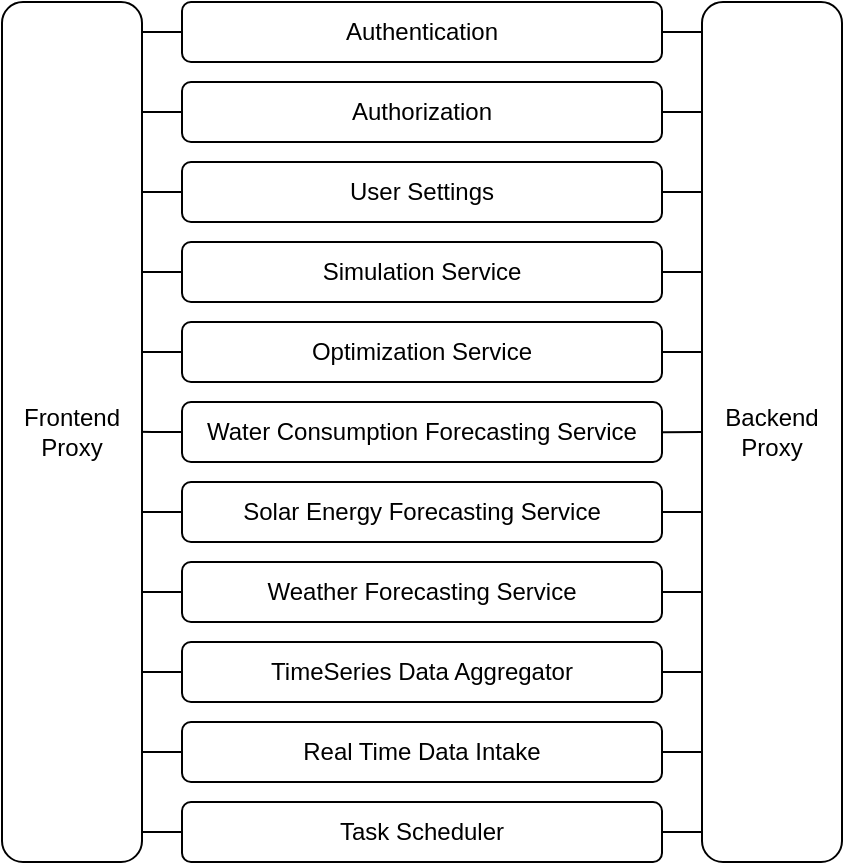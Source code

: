 <mxfile>
    <diagram id="LuJ_aF2VwSH-tOzUru0Q" name="Page-1">
        <mxGraphModel dx="630" dy="595" grid="1" gridSize="10" guides="1" tooltips="1" connect="1" arrows="1" fold="1" page="1" pageScale="1" pageWidth="827" pageHeight="1169" math="0" shadow="0">
            <root>
                <mxCell id="0"/>
                <mxCell id="1" parent="0"/>
                <mxCell id="21" style="edgeStyle=orthogonalEdgeStyle;html=1;exitX=0;exitY=0.5;exitDx=0;exitDy=0;entryX=1;entryY=0.5;entryDx=0;entryDy=0;endArrow=none;endFill=0;" edge="1" parent="1" source="3" target="2">
                    <mxGeometry relative="1" as="geometry">
                        <Array as="points">
                            <mxPoint x="100" y="79"/>
                        </Array>
                    </mxGeometry>
                </mxCell>
                <mxCell id="40" style="edgeStyle=orthogonalEdgeStyle;html=1;exitX=1;exitY=0.5;exitDx=0;exitDy=0;entryX=0;entryY=0.5;entryDx=0;entryDy=0;endArrow=none;endFill=0;" edge="1" parent="1" target="14">
                    <mxGeometry relative="1" as="geometry">
                        <mxPoint x="220" y="79" as="sourcePoint"/>
                        <Array as="points">
                            <mxPoint x="410" y="79"/>
                        </Array>
                    </mxGeometry>
                </mxCell>
                <mxCell id="3" value="Authentication" style="rounded=1;whiteSpace=wrap;html=1;" vertex="1" parent="1">
                    <mxGeometry x="130" y="64" width="240" height="30" as="geometry"/>
                </mxCell>
                <mxCell id="22" style="edgeStyle=orthogonalEdgeStyle;html=1;exitX=0;exitY=0.5;exitDx=0;exitDy=0;endArrow=none;endFill=0;" edge="1" parent="1" source="4">
                    <mxGeometry relative="1" as="geometry">
                        <mxPoint x="100" y="280" as="targetPoint"/>
                    </mxGeometry>
                </mxCell>
                <mxCell id="41" style="edgeStyle=orthogonalEdgeStyle;html=1;exitX=1;exitY=0.5;exitDx=0;exitDy=0;entryX=0;entryY=0.5;entryDx=0;entryDy=0;endArrow=none;endFill=0;" edge="1" parent="1" target="14">
                    <mxGeometry relative="1" as="geometry">
                        <mxPoint x="220" y="119" as="sourcePoint"/>
                        <Array as="points">
                            <mxPoint x="410" y="119"/>
                        </Array>
                    </mxGeometry>
                </mxCell>
                <mxCell id="4" value="Authorization" style="rounded=1;whiteSpace=wrap;html=1;" vertex="1" parent="1">
                    <mxGeometry x="130" y="104" width="240" height="30" as="geometry"/>
                </mxCell>
                <mxCell id="23" style="edgeStyle=orthogonalEdgeStyle;html=1;exitX=0;exitY=0.5;exitDx=0;exitDy=0;endArrow=none;endFill=0;" edge="1" parent="1" source="5">
                    <mxGeometry relative="1" as="geometry">
                        <mxPoint x="100" y="280" as="targetPoint"/>
                    </mxGeometry>
                </mxCell>
                <mxCell id="42" style="edgeStyle=orthogonalEdgeStyle;html=1;exitX=1;exitY=0.5;exitDx=0;exitDy=0;entryX=0;entryY=0.5;entryDx=0;entryDy=0;endArrow=none;endFill=0;" edge="1" parent="1" target="14">
                    <mxGeometry relative="1" as="geometry">
                        <mxPoint x="220" y="159" as="sourcePoint"/>
                        <Array as="points">
                            <mxPoint x="410" y="159"/>
                        </Array>
                    </mxGeometry>
                </mxCell>
                <mxCell id="5" value="User Settings" style="rounded=1;whiteSpace=wrap;html=1;" vertex="1" parent="1">
                    <mxGeometry x="130" y="144" width="240" height="30" as="geometry"/>
                </mxCell>
                <mxCell id="24" style="edgeStyle=orthogonalEdgeStyle;html=1;exitX=0;exitY=0.5;exitDx=0;exitDy=0;endArrow=none;endFill=0;" edge="1" parent="1" source="6">
                    <mxGeometry relative="1" as="geometry">
                        <mxPoint x="100" y="280" as="targetPoint"/>
                    </mxGeometry>
                </mxCell>
                <mxCell id="43" style="edgeStyle=orthogonalEdgeStyle;html=1;exitX=1;exitY=0.5;exitDx=0;exitDy=0;entryX=0;entryY=0.5;entryDx=0;entryDy=0;endArrow=none;endFill=0;" edge="1" parent="1" target="14">
                    <mxGeometry relative="1" as="geometry">
                        <mxPoint x="220" y="199" as="sourcePoint"/>
                        <Array as="points">
                            <mxPoint x="410" y="199"/>
                        </Array>
                    </mxGeometry>
                </mxCell>
                <mxCell id="6" value="Simulation Service" style="rounded=1;whiteSpace=wrap;html=1;" vertex="1" parent="1">
                    <mxGeometry x="130" y="184" width="240" height="30" as="geometry"/>
                </mxCell>
                <mxCell id="25" style="edgeStyle=orthogonalEdgeStyle;html=1;exitX=0;exitY=0.5;exitDx=0;exitDy=0;endArrow=none;endFill=0;" edge="1" parent="1" source="7">
                    <mxGeometry relative="1" as="geometry">
                        <mxPoint x="100" y="280" as="targetPoint"/>
                    </mxGeometry>
                </mxCell>
                <mxCell id="44" style="edgeStyle=orthogonalEdgeStyle;html=1;exitX=1;exitY=0.5;exitDx=0;exitDy=0;entryX=0;entryY=0.5;entryDx=0;entryDy=0;endArrow=none;endFill=0;" edge="1" parent="1" target="14">
                    <mxGeometry relative="1" as="geometry">
                        <mxPoint x="220" y="239" as="sourcePoint"/>
                        <Array as="points">
                            <mxPoint x="410" y="239"/>
                        </Array>
                    </mxGeometry>
                </mxCell>
                <mxCell id="7" value="Optimization Service" style="rounded=1;whiteSpace=wrap;html=1;" vertex="1" parent="1">
                    <mxGeometry x="130" y="224" width="240" height="30" as="geometry"/>
                </mxCell>
                <mxCell id="26" style="edgeStyle=orthogonalEdgeStyle;html=1;exitX=0;exitY=0.5;exitDx=0;exitDy=0;endArrow=none;endFill=0;" edge="1" parent="1" source="8">
                    <mxGeometry relative="1" as="geometry">
                        <mxPoint x="100" y="278.793" as="targetPoint"/>
                    </mxGeometry>
                </mxCell>
                <mxCell id="45" style="edgeStyle=orthogonalEdgeStyle;html=1;exitX=1;exitY=0.5;exitDx=0;exitDy=0;entryX=0;entryY=0.5;entryDx=0;entryDy=0;endArrow=none;endFill=0;" edge="1" parent="1" target="14">
                    <mxGeometry relative="1" as="geometry">
                        <mxPoint x="220" y="279" as="sourcePoint"/>
                    </mxGeometry>
                </mxCell>
                <mxCell id="8" value="&lt;div style=&quot;text-align: left&quot;&gt;&lt;span&gt;Water Consumption&amp;nbsp;&lt;/span&gt;&lt;span&gt;Forecasting Service&lt;/span&gt;&lt;/div&gt;" style="rounded=1;whiteSpace=wrap;html=1;" vertex="1" parent="1">
                    <mxGeometry x="130" y="264" width="240" height="30" as="geometry"/>
                </mxCell>
                <mxCell id="27" style="edgeStyle=orthogonalEdgeStyle;html=1;exitX=0;exitY=0.5;exitDx=0;exitDy=0;endArrow=none;endFill=0;" edge="1" parent="1" source="9">
                    <mxGeometry relative="1" as="geometry">
                        <mxPoint x="100" y="280" as="targetPoint"/>
                    </mxGeometry>
                </mxCell>
                <mxCell id="46" style="edgeStyle=orthogonalEdgeStyle;html=1;exitX=1;exitY=0.5;exitDx=0;exitDy=0;entryX=0;entryY=0.5;entryDx=0;entryDy=0;endArrow=none;endFill=0;" edge="1" parent="1" target="14">
                    <mxGeometry relative="1" as="geometry">
                        <mxPoint x="220" y="319" as="sourcePoint"/>
                        <Array as="points">
                            <mxPoint x="410" y="319"/>
                        </Array>
                    </mxGeometry>
                </mxCell>
                <mxCell id="9" value="&lt;div style=&quot;text-align: left&quot;&gt;&lt;span&gt;Solar Energy&amp;nbsp;&lt;/span&gt;&lt;span&gt;Forecasting Service&lt;/span&gt;&lt;/div&gt;" style="rounded=1;whiteSpace=wrap;html=1;" vertex="1" parent="1">
                    <mxGeometry x="130" y="304" width="240" height="30" as="geometry"/>
                </mxCell>
                <mxCell id="28" style="edgeStyle=orthogonalEdgeStyle;html=1;exitX=0;exitY=0.5;exitDx=0;exitDy=0;endArrow=none;endFill=0;" edge="1" parent="1" source="10">
                    <mxGeometry relative="1" as="geometry">
                        <mxPoint x="100" y="280" as="targetPoint"/>
                    </mxGeometry>
                </mxCell>
                <mxCell id="47" style="edgeStyle=orthogonalEdgeStyle;html=1;exitX=1;exitY=0.5;exitDx=0;exitDy=0;entryX=0;entryY=0.5;entryDx=0;entryDy=0;endArrow=none;endFill=0;" edge="1" parent="1" source="10" target="14">
                    <mxGeometry relative="1" as="geometry">
                        <Array as="points">
                            <mxPoint x="410" y="359"/>
                        </Array>
                    </mxGeometry>
                </mxCell>
                <mxCell id="10" value="&lt;div style=&quot;text-align: left&quot;&gt;&lt;span&gt;Weather&amp;nbsp;&lt;/span&gt;&lt;span&gt;Forecasting Service&lt;/span&gt;&lt;/div&gt;" style="rounded=1;whiteSpace=wrap;html=1;" vertex="1" parent="1">
                    <mxGeometry x="130" y="344" width="240" height="30" as="geometry"/>
                </mxCell>
                <mxCell id="29" style="edgeStyle=orthogonalEdgeStyle;html=1;exitX=0;exitY=0.5;exitDx=0;exitDy=0;endArrow=none;endFill=0;" edge="1" parent="1" source="11">
                    <mxGeometry relative="1" as="geometry">
                        <mxPoint x="100" y="280" as="targetPoint"/>
                    </mxGeometry>
                </mxCell>
                <mxCell id="48" style="edgeStyle=orthogonalEdgeStyle;html=1;exitX=1;exitY=0.5;exitDx=0;exitDy=0;endArrow=none;endFill=0;" edge="1" parent="1" source="11">
                    <mxGeometry relative="1" as="geometry">
                        <mxPoint x="410" y="280" as="targetPoint"/>
                    </mxGeometry>
                </mxCell>
                <mxCell id="11" value="&lt;div style=&quot;text-align: left&quot;&gt;TimeSeries Data Aggregator&lt;/div&gt;" style="rounded=1;whiteSpace=wrap;html=1;" vertex="1" parent="1">
                    <mxGeometry x="130" y="384" width="240" height="30" as="geometry"/>
                </mxCell>
                <mxCell id="30" style="edgeStyle=orthogonalEdgeStyle;html=1;exitX=0;exitY=0.5;exitDx=0;exitDy=0;endArrow=none;endFill=0;" edge="1" parent="1" source="12">
                    <mxGeometry relative="1" as="geometry">
                        <mxPoint x="100" y="280" as="targetPoint"/>
                    </mxGeometry>
                </mxCell>
                <mxCell id="49" style="edgeStyle=orthogonalEdgeStyle;html=1;exitX=1;exitY=0.5;exitDx=0;exitDy=0;endArrow=none;endFill=0;" edge="1" parent="1" source="12">
                    <mxGeometry relative="1" as="geometry">
                        <mxPoint x="410" y="280" as="targetPoint"/>
                    </mxGeometry>
                </mxCell>
                <mxCell id="12" value="&lt;div style=&quot;text-align: left&quot;&gt;Real Time Data Intake&lt;/div&gt;" style="rounded=1;whiteSpace=wrap;html=1;" vertex="1" parent="1">
                    <mxGeometry x="130" y="424" width="240" height="30" as="geometry"/>
                </mxCell>
                <mxCell id="31" style="edgeStyle=orthogonalEdgeStyle;html=1;exitX=0;exitY=0.5;exitDx=0;exitDy=0;endArrow=none;endFill=0;" edge="1" parent="1" source="13">
                    <mxGeometry relative="1" as="geometry">
                        <mxPoint x="100" y="280" as="targetPoint"/>
                    </mxGeometry>
                </mxCell>
                <mxCell id="50" style="edgeStyle=orthogonalEdgeStyle;html=1;exitX=1;exitY=0.5;exitDx=0;exitDy=0;endArrow=none;endFill=0;" edge="1" parent="1" source="13">
                    <mxGeometry relative="1" as="geometry">
                        <mxPoint x="410" y="280" as="targetPoint"/>
                    </mxGeometry>
                </mxCell>
                <mxCell id="13" value="&lt;div style=&quot;text-align: left&quot;&gt;Task Scheduler&lt;/div&gt;" style="rounded=1;whiteSpace=wrap;html=1;" vertex="1" parent="1">
                    <mxGeometry x="130" y="464" width="240" height="30" as="geometry"/>
                </mxCell>
                <mxCell id="14" value="Backend&lt;br&gt;Proxy" style="rounded=1;whiteSpace=wrap;html=1;" vertex="1" parent="1">
                    <mxGeometry x="390" y="64" width="70" height="430" as="geometry"/>
                </mxCell>
                <mxCell id="2" value="Frontend&lt;br&gt;Proxy" style="rounded=1;whiteSpace=wrap;html=1;" vertex="1" parent="1">
                    <mxGeometry x="40" y="64" width="70" height="430" as="geometry"/>
                </mxCell>
            </root>
        </mxGraphModel>
    </diagram>
</mxfile>
